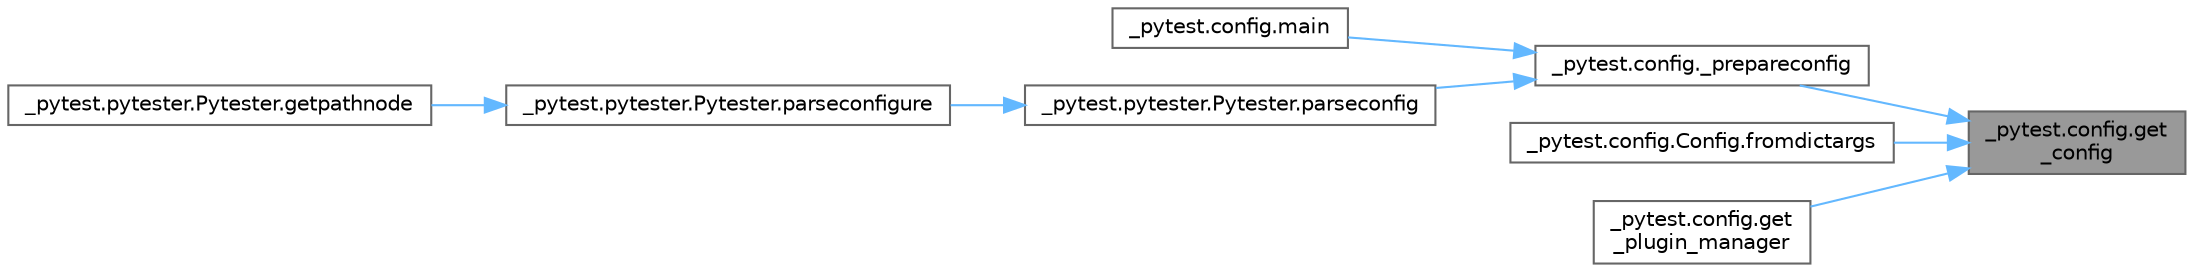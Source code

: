 digraph "_pytest.config.get_config"
{
 // LATEX_PDF_SIZE
  bgcolor="transparent";
  edge [fontname=Helvetica,fontsize=10,labelfontname=Helvetica,labelfontsize=10];
  node [fontname=Helvetica,fontsize=10,shape=box,height=0.2,width=0.4];
  rankdir="RL";
  Node1 [id="Node000001",label="_pytest.config.get\l_config",height=0.2,width=0.4,color="gray40", fillcolor="grey60", style="filled", fontcolor="black",tooltip=" "];
  Node1 -> Node2 [id="edge1_Node000001_Node000002",dir="back",color="steelblue1",style="solid",tooltip=" "];
  Node2 [id="Node000002",label="_pytest.config._prepareconfig",height=0.2,width=0.4,color="grey40", fillcolor="white", style="filled",URL="$namespace__pytest_1_1config.html#aba125ce10beafaca3087dfaedc957fdb",tooltip=" "];
  Node2 -> Node3 [id="edge2_Node000002_Node000003",dir="back",color="steelblue1",style="solid",tooltip=" "];
  Node3 [id="Node000003",label="_pytest.config.main",height=0.2,width=0.4,color="grey40", fillcolor="white", style="filled",URL="$namespace__pytest_1_1config.html#acd8233472d0f97b8c06115df8f5ef983",tooltip=" "];
  Node2 -> Node4 [id="edge3_Node000002_Node000004",dir="back",color="steelblue1",style="solid",tooltip=" "];
  Node4 [id="Node000004",label="_pytest.pytester.Pytester.parseconfig",height=0.2,width=0.4,color="grey40", fillcolor="white", style="filled",URL="$class__pytest_1_1pytester_1_1_pytester.html#a981ee204e0ac7b2864b92ce0cfd01ec1",tooltip=" "];
  Node4 -> Node5 [id="edge4_Node000004_Node000005",dir="back",color="steelblue1",style="solid",tooltip=" "];
  Node5 [id="Node000005",label="_pytest.pytester.Pytester.parseconfigure",height=0.2,width=0.4,color="grey40", fillcolor="white", style="filled",URL="$class__pytest_1_1pytester_1_1_pytester.html#a251fe567edf61840f14a7b5a36acd358",tooltip=" "];
  Node5 -> Node6 [id="edge5_Node000005_Node000006",dir="back",color="steelblue1",style="solid",tooltip=" "];
  Node6 [id="Node000006",label="_pytest.pytester.Pytester.getpathnode",height=0.2,width=0.4,color="grey40", fillcolor="white", style="filled",URL="$class__pytest_1_1pytester_1_1_pytester.html#a04c6bdeea9e870ef0861ffe57b5004d9",tooltip=" "];
  Node1 -> Node7 [id="edge6_Node000001_Node000007",dir="back",color="steelblue1",style="solid",tooltip=" "];
  Node7 [id="Node000007",label="_pytest.config.Config.fromdictargs",height=0.2,width=0.4,color="grey40", fillcolor="white", style="filled",URL="$class__pytest_1_1config_1_1_config.html#a481c0a83c0e0099e3e0730863d5c078b",tooltip=" "];
  Node1 -> Node8 [id="edge7_Node000001_Node000008",dir="back",color="steelblue1",style="solid",tooltip=" "];
  Node8 [id="Node000008",label="_pytest.config.get\l_plugin_manager",height=0.2,width=0.4,color="grey40", fillcolor="white", style="filled",URL="$namespace__pytest_1_1config.html#ab0437d9fef7589e7d24cc6922e4cb9b1",tooltip=" "];
}
